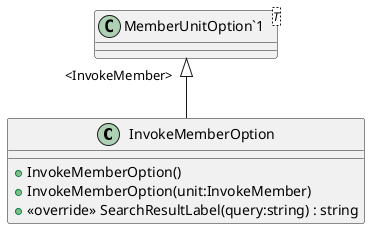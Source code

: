 @startuml
class InvokeMemberOption {
    + InvokeMemberOption()
    + InvokeMemberOption(unit:InvokeMember)
    + <<override>> SearchResultLabel(query:string) : string
}
class "MemberUnitOption`1"<T> {
}
"MemberUnitOption`1" "<InvokeMember>" <|-- InvokeMemberOption
@enduml
